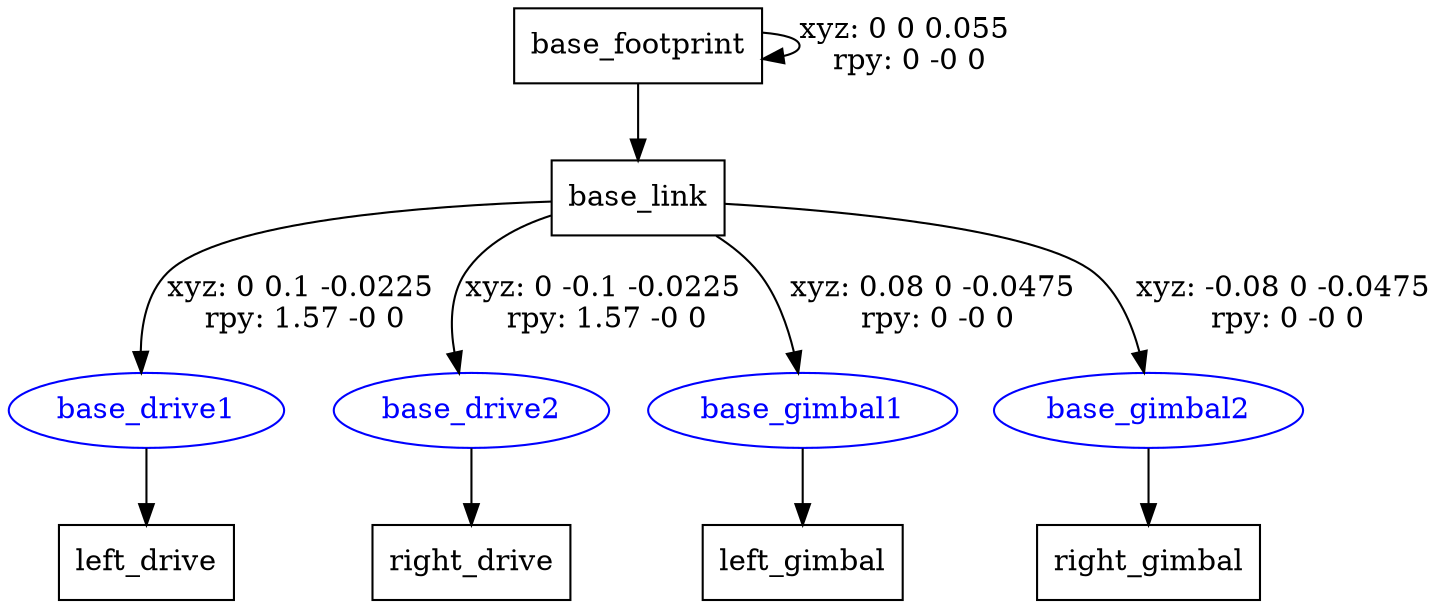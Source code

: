 digraph G {
node [shape=box];
"base_footprint" [label="base_footprint"];
"base_link" [label="base_link"];
"left_drive" [label="left_drive"];
"right_drive" [label="right_drive"];
"left_gimbal" [label="left_gimbal"];
"right_gimbal" [label="right_gimbal"];
node [shape=ellipse, color=blue, fontcolor=blue];
"base_footprint" -> "base_footprint" [label="xyz: 0 0 0.055 \nrpy: 0 -0 0"]
"base_footprint" -> "base_link"
"base_link" -> "base_drive1" [label="xyz: 0 0.1 -0.0225 \nrpy: 1.57 -0 0"]
"base_drive1" -> "left_drive"
"base_link" -> "base_drive2" [label="xyz: 0 -0.1 -0.0225 \nrpy: 1.57 -0 0"]
"base_drive2" -> "right_drive"
"base_link" -> "base_gimbal1" [label="xyz: 0.08 0 -0.0475 \nrpy: 0 -0 0"]
"base_gimbal1" -> "left_gimbal"
"base_link" -> "base_gimbal2" [label="xyz: -0.08 0 -0.0475 \nrpy: 0 -0 0"]
"base_gimbal2" -> "right_gimbal"
}
